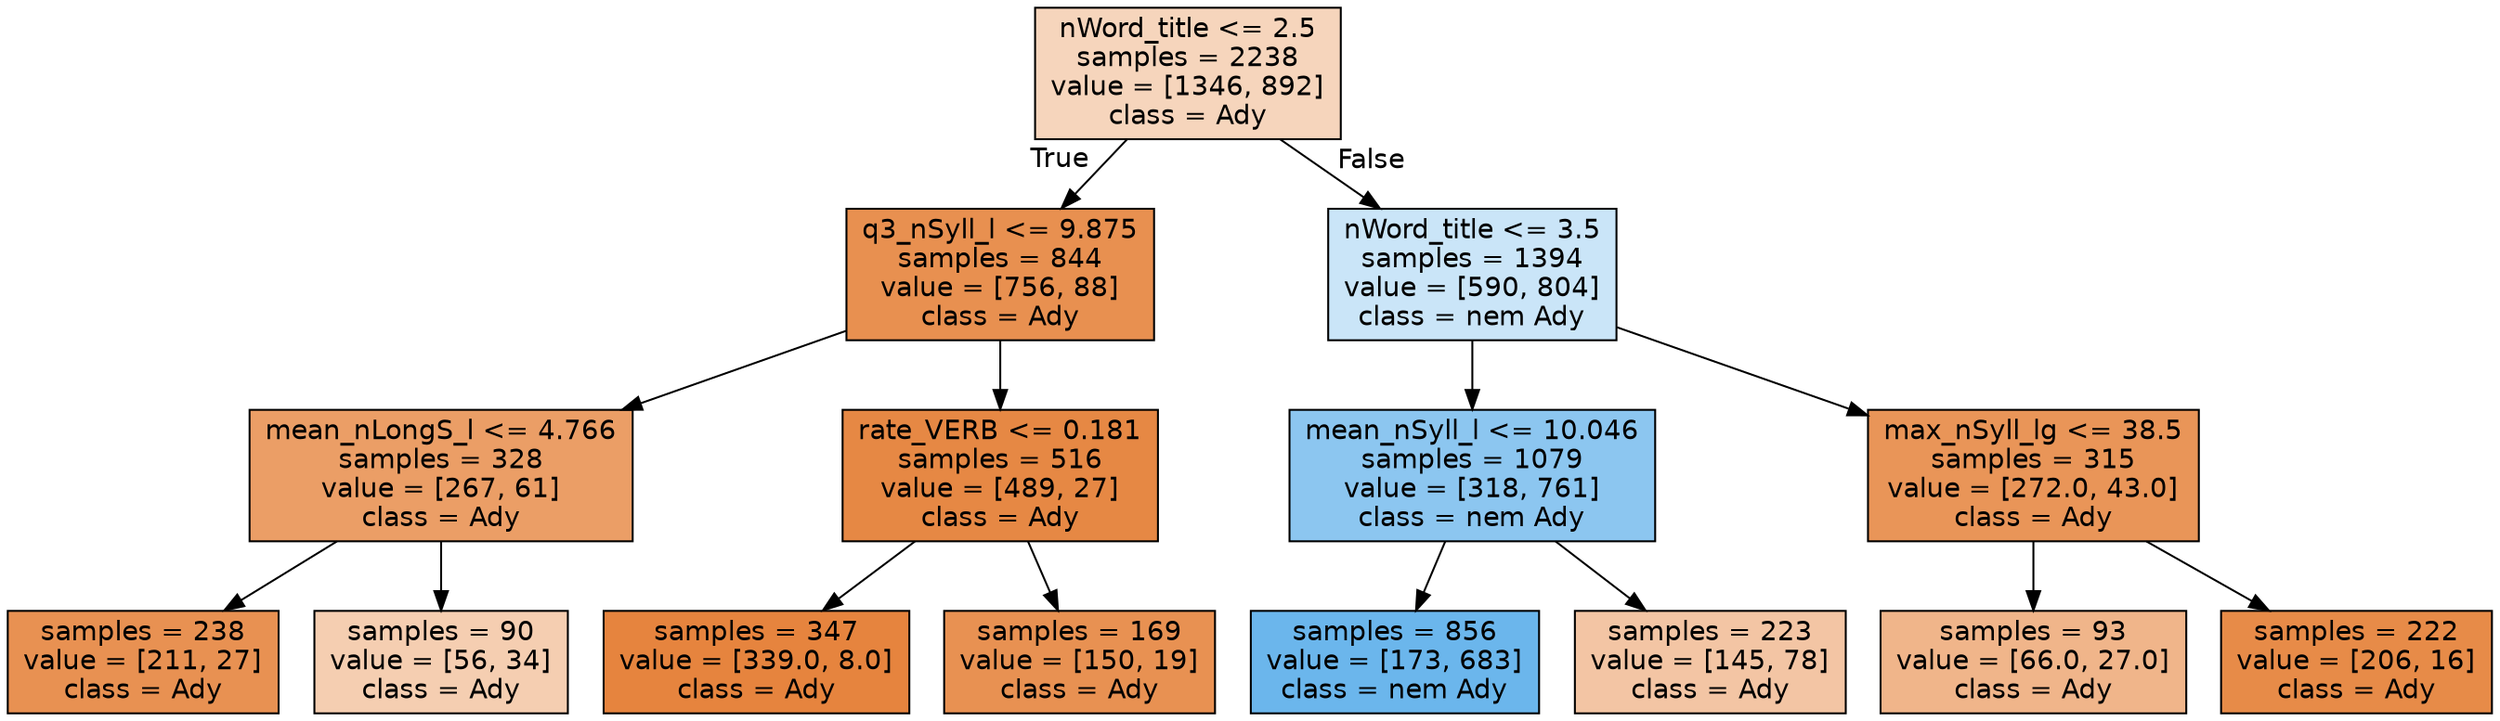 digraph Tree {
node [shape=box, style="filled", color="black", fontname="helvetica"] ;
edge [fontname="helvetica"] ;
0 [label="nWord_title <= 2.5\nsamples = 2238\nvalue = [1346, 892]\nclass = Ady", fillcolor="#f6d5bc"] ;
1 [label="q3_nSyll_l <= 9.875\nsamples = 844\nvalue = [756, 88]\nclass = Ady", fillcolor="#e89050"] ;
0 -> 1 [labeldistance=2.5, labelangle=45, headlabel="True"] ;
2 [label="mean_nLongS_l <= 4.766\nsamples = 328\nvalue = [267, 61]\nclass = Ady", fillcolor="#eb9e66"] ;
1 -> 2 ;
3 [label="samples = 238\nvalue = [211, 27]\nclass = Ady", fillcolor="#e89152"] ;
2 -> 3 ;
4 [label="samples = 90\nvalue = [56, 34]\nclass = Ady", fillcolor="#f5ceb1"] ;
2 -> 4 ;
5 [label="rate_VERB <= 0.181\nsamples = 516\nvalue = [489, 27]\nclass = Ady", fillcolor="#e68844"] ;
1 -> 5 ;
6 [label="samples = 347\nvalue = [339.0, 8.0]\nclass = Ady", fillcolor="#e6843e"] ;
5 -> 6 ;
7 [label="samples = 169\nvalue = [150, 19]\nclass = Ady", fillcolor="#e89152"] ;
5 -> 7 ;
8 [label="nWord_title <= 3.5\nsamples = 1394\nvalue = [590, 804]\nclass = nem Ady", fillcolor="#cae5f8"] ;
0 -> 8 [labeldistance=2.5, labelangle=-45, headlabel="False"] ;
9 [label="mean_nSyll_l <= 10.046\nsamples = 1079\nvalue = [318, 761]\nclass = nem Ady", fillcolor="#8cc6f0"] ;
8 -> 9 ;
10 [label="samples = 856\nvalue = [173, 683]\nclass = nem Ady", fillcolor="#6bb6ec"] ;
9 -> 10 ;
11 [label="samples = 223\nvalue = [145, 78]\nclass = Ady", fillcolor="#f3c5a4"] ;
9 -> 11 ;
12 [label="max_nSyll_lg <= 38.5\nsamples = 315\nvalue = [272.0, 43.0]\nclass = Ady", fillcolor="#e99558"] ;
8 -> 12 ;
13 [label="samples = 93\nvalue = [66.0, 27.0]\nclass = Ady", fillcolor="#f0b58a"] ;
12 -> 13 ;
14 [label="samples = 222\nvalue = [206, 16]\nclass = Ady", fillcolor="#e78b48"] ;
12 -> 14 ;
}